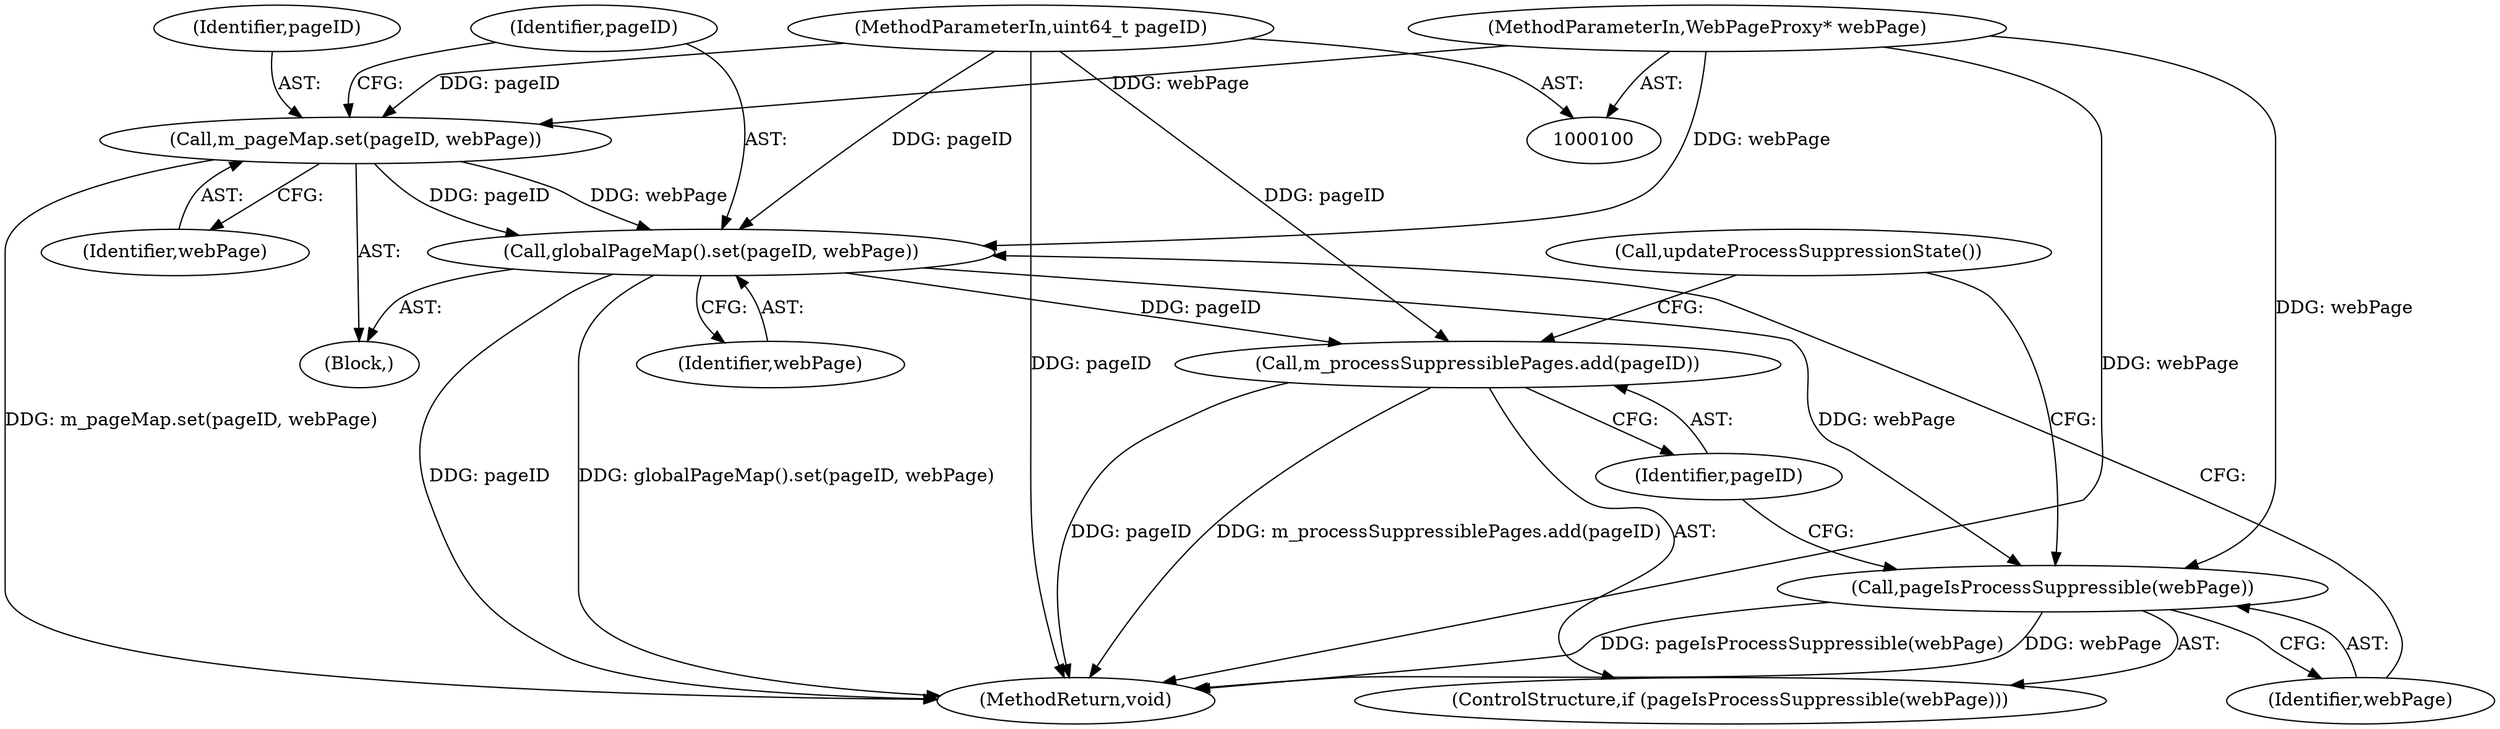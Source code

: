 digraph "0_Chrome_2bfb2b8299e2fb6a432390a93a99a85fed1d29c9@pointer" {
"1000107" [label="(Call,globalPageMap().set(pageID, webPage))"];
"1000104" [label="(Call,m_pageMap.set(pageID, webPage))"];
"1000102" [label="(MethodParameterIn,uint64_t pageID)"];
"1000101" [label="(MethodParameterIn,WebPageProxy* webPage)"];
"1000111" [label="(Call,pageIsProcessSuppressible(webPage))"];
"1000113" [label="(Call,m_processSuppressiblePages.add(pageID))"];
"1000107" [label="(Call,globalPageMap().set(pageID, webPage))"];
"1000108" [label="(Identifier,pageID)"];
"1000116" [label="(MethodReturn,void)"];
"1000110" [label="(ControlStructure,if (pageIsProcessSuppressible(webPage)))"];
"1000115" [label="(Call,updateProcessSuppressionState())"];
"1000112" [label="(Identifier,webPage)"];
"1000109" [label="(Identifier,webPage)"];
"1000111" [label="(Call,pageIsProcessSuppressible(webPage))"];
"1000103" [label="(Block,)"];
"1000102" [label="(MethodParameterIn,uint64_t pageID)"];
"1000113" [label="(Call,m_processSuppressiblePages.add(pageID))"];
"1000104" [label="(Call,m_pageMap.set(pageID, webPage))"];
"1000106" [label="(Identifier,webPage)"];
"1000101" [label="(MethodParameterIn,WebPageProxy* webPage)"];
"1000105" [label="(Identifier,pageID)"];
"1000114" [label="(Identifier,pageID)"];
"1000107" -> "1000103"  [label="AST: "];
"1000107" -> "1000109"  [label="CFG: "];
"1000108" -> "1000107"  [label="AST: "];
"1000109" -> "1000107"  [label="AST: "];
"1000112" -> "1000107"  [label="CFG: "];
"1000107" -> "1000116"  [label="DDG: pageID"];
"1000107" -> "1000116"  [label="DDG: globalPageMap().set(pageID, webPage)"];
"1000104" -> "1000107"  [label="DDG: pageID"];
"1000104" -> "1000107"  [label="DDG: webPage"];
"1000102" -> "1000107"  [label="DDG: pageID"];
"1000101" -> "1000107"  [label="DDG: webPage"];
"1000107" -> "1000111"  [label="DDG: webPage"];
"1000107" -> "1000113"  [label="DDG: pageID"];
"1000104" -> "1000103"  [label="AST: "];
"1000104" -> "1000106"  [label="CFG: "];
"1000105" -> "1000104"  [label="AST: "];
"1000106" -> "1000104"  [label="AST: "];
"1000108" -> "1000104"  [label="CFG: "];
"1000104" -> "1000116"  [label="DDG: m_pageMap.set(pageID, webPage)"];
"1000102" -> "1000104"  [label="DDG: pageID"];
"1000101" -> "1000104"  [label="DDG: webPage"];
"1000102" -> "1000100"  [label="AST: "];
"1000102" -> "1000116"  [label="DDG: pageID"];
"1000102" -> "1000113"  [label="DDG: pageID"];
"1000101" -> "1000100"  [label="AST: "];
"1000101" -> "1000116"  [label="DDG: webPage"];
"1000101" -> "1000111"  [label="DDG: webPage"];
"1000111" -> "1000110"  [label="AST: "];
"1000111" -> "1000112"  [label="CFG: "];
"1000112" -> "1000111"  [label="AST: "];
"1000114" -> "1000111"  [label="CFG: "];
"1000115" -> "1000111"  [label="CFG: "];
"1000111" -> "1000116"  [label="DDG: pageIsProcessSuppressible(webPage)"];
"1000111" -> "1000116"  [label="DDG: webPage"];
"1000113" -> "1000110"  [label="AST: "];
"1000113" -> "1000114"  [label="CFG: "];
"1000114" -> "1000113"  [label="AST: "];
"1000115" -> "1000113"  [label="CFG: "];
"1000113" -> "1000116"  [label="DDG: pageID"];
"1000113" -> "1000116"  [label="DDG: m_processSuppressiblePages.add(pageID)"];
}
